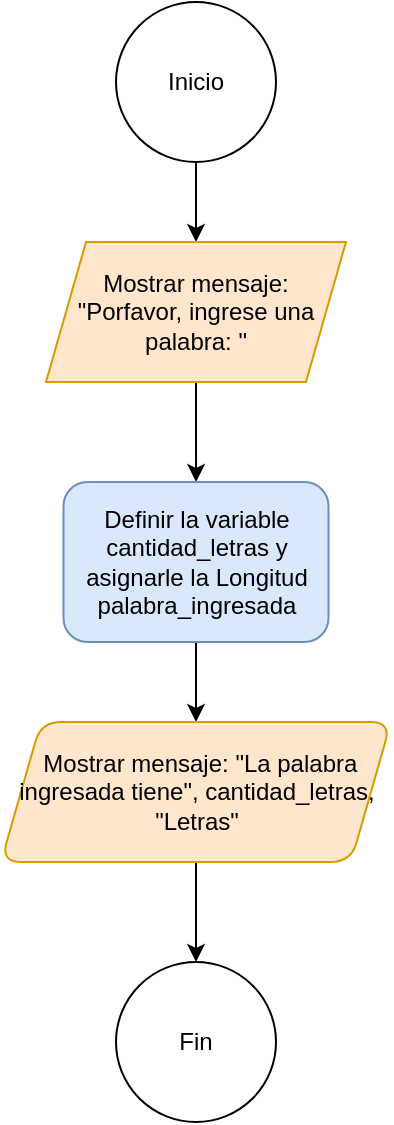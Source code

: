 <mxfile version="24.7.12">
  <diagram id="C5RBs43oDa-KdzZeNtuy" name="Page-1">
    <mxGraphModel dx="1235" dy="614" grid="1" gridSize="10" guides="1" tooltips="1" connect="1" arrows="1" fold="1" page="1" pageScale="1" pageWidth="827" pageHeight="1169" math="0" shadow="0">
      <root>
        <mxCell id="WIyWlLk6GJQsqaUBKTNV-0" />
        <mxCell id="WIyWlLk6GJQsqaUBKTNV-1" parent="WIyWlLk6GJQsqaUBKTNV-0" />
        <mxCell id="_QN29jZTm3K8xXCqDRZJ-2" value="" style="edgeStyle=orthogonalEdgeStyle;rounded=0;orthogonalLoop=1;jettySize=auto;html=1;" edge="1" parent="WIyWlLk6GJQsqaUBKTNV-1" source="_QN29jZTm3K8xXCqDRZJ-0" target="_QN29jZTm3K8xXCqDRZJ-1">
          <mxGeometry relative="1" as="geometry" />
        </mxCell>
        <mxCell id="_QN29jZTm3K8xXCqDRZJ-0" value="Inicio" style="ellipse;whiteSpace=wrap;html=1;aspect=fixed;" vertex="1" parent="WIyWlLk6GJQsqaUBKTNV-1">
          <mxGeometry x="375" y="40" width="80" height="80" as="geometry" />
        </mxCell>
        <mxCell id="_QN29jZTm3K8xXCqDRZJ-4" value="" style="edgeStyle=orthogonalEdgeStyle;rounded=0;orthogonalLoop=1;jettySize=auto;html=1;" edge="1" parent="WIyWlLk6GJQsqaUBKTNV-1" source="_QN29jZTm3K8xXCqDRZJ-1" target="_QN29jZTm3K8xXCqDRZJ-3">
          <mxGeometry relative="1" as="geometry" />
        </mxCell>
        <mxCell id="_QN29jZTm3K8xXCqDRZJ-1" value="Mostrar mensaje: &quot;Porfavor, ingrese una palabra: &quot;" style="shape=parallelogram;perimeter=parallelogramPerimeter;whiteSpace=wrap;html=1;fixedSize=1;fillColor=#ffe6cc;strokeColor=#d79b00;" vertex="1" parent="WIyWlLk6GJQsqaUBKTNV-1">
          <mxGeometry x="340" y="160" width="150" height="70" as="geometry" />
        </mxCell>
        <mxCell id="_QN29jZTm3K8xXCqDRZJ-6" value="" style="edgeStyle=orthogonalEdgeStyle;rounded=0;orthogonalLoop=1;jettySize=auto;html=1;" edge="1" parent="WIyWlLk6GJQsqaUBKTNV-1" source="_QN29jZTm3K8xXCqDRZJ-3" target="_QN29jZTm3K8xXCqDRZJ-5">
          <mxGeometry relative="1" as="geometry">
            <Array as="points">
              <mxPoint x="415" y="430" />
              <mxPoint x="415" y="430" />
            </Array>
          </mxGeometry>
        </mxCell>
        <mxCell id="_QN29jZTm3K8xXCqDRZJ-3" value="Definir la variable cantidad_letras y asignarle la Longitud palabra_ingresada" style="rounded=1;whiteSpace=wrap;html=1;fillColor=#dae8fc;strokeColor=#6c8ebf;" vertex="1" parent="WIyWlLk6GJQsqaUBKTNV-1">
          <mxGeometry x="348.75" y="280" width="132.5" height="80" as="geometry" />
        </mxCell>
        <mxCell id="_QN29jZTm3K8xXCqDRZJ-9" value="" style="edgeStyle=orthogonalEdgeStyle;rounded=0;orthogonalLoop=1;jettySize=auto;html=1;" edge="1" parent="WIyWlLk6GJQsqaUBKTNV-1" source="_QN29jZTm3K8xXCqDRZJ-5" target="_QN29jZTm3K8xXCqDRZJ-8">
          <mxGeometry relative="1" as="geometry" />
        </mxCell>
        <mxCell id="_QN29jZTm3K8xXCqDRZJ-5" value="&amp;nbsp;Mostrar mensaje: &quot;La palabra ingresada tiene&quot;, cantidad_letras, &quot;Letras&quot;" style="shape=parallelogram;perimeter=parallelogramPerimeter;whiteSpace=wrap;html=1;fixedSize=1;rounded=1;fillColor=#ffe6cc;strokeColor=#d79b00;" vertex="1" parent="WIyWlLk6GJQsqaUBKTNV-1">
          <mxGeometry x="317.5" y="400" width="195" height="70" as="geometry" />
        </mxCell>
        <mxCell id="_QN29jZTm3K8xXCqDRZJ-8" value="Fin" style="ellipse;whiteSpace=wrap;html=1;rounded=1;" vertex="1" parent="WIyWlLk6GJQsqaUBKTNV-1">
          <mxGeometry x="375" y="520" width="80" height="80" as="geometry" />
        </mxCell>
      </root>
    </mxGraphModel>
  </diagram>
</mxfile>
